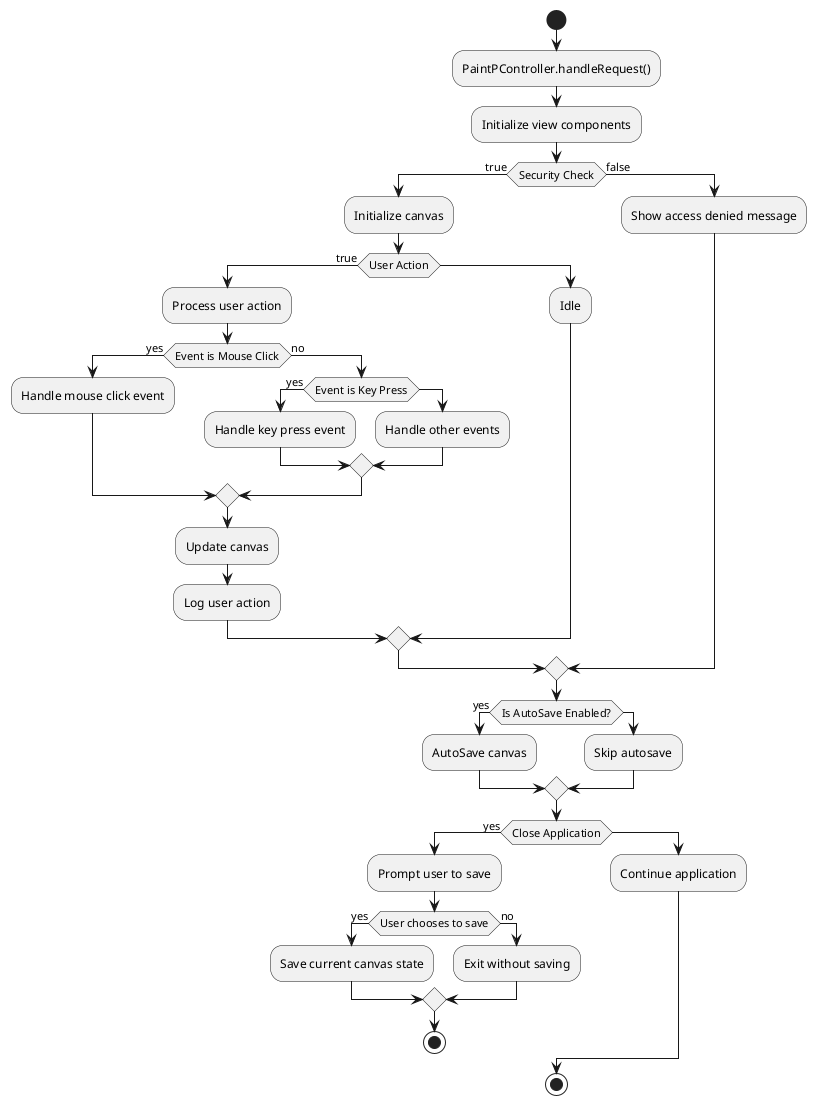 @startuml
start
:PaintPController.handleRequest();
:Initialize view components;
if (Security Check) then (true)
  :Initialize canvas;
  if (User Action) then (true)
    :Process user action;
    if (Event is Mouse Click) then (yes)
      :Handle mouse click event;
    else (no)
      if (Event is Key Press) then (yes)
        :Handle key press event;
      else
        :Handle other events;
      endif
    endif
    :Update canvas;
    :Log user action;
  else
    :Idle;
  endif
else (false)
  :Show access denied message;
endif

if (Is AutoSave Enabled?) then (yes)
  :AutoSave canvas;
else
  :Skip autosave;
endif

if (Close Application) then (yes)
  :Prompt user to save;
  if (User chooses to save) then (yes)
    :Save current canvas state;
  else (no)
    :Exit without saving;
  endif
  stop
else
  :Continue application;
endif

stop
@enduml
